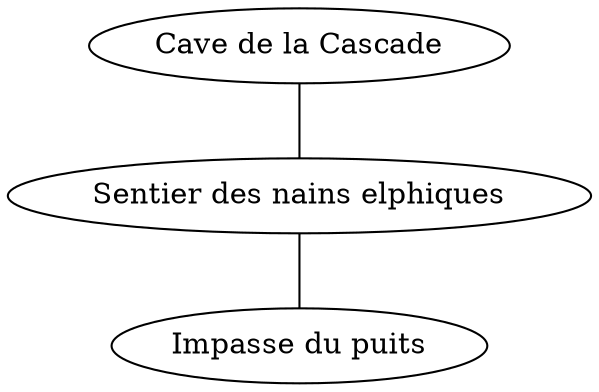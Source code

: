 graph {
    "Cave de la Cascade" -- "Sentier des nains elphiques"
    "Sentier des nains elphiques" -- "Impasse du puits"
}
